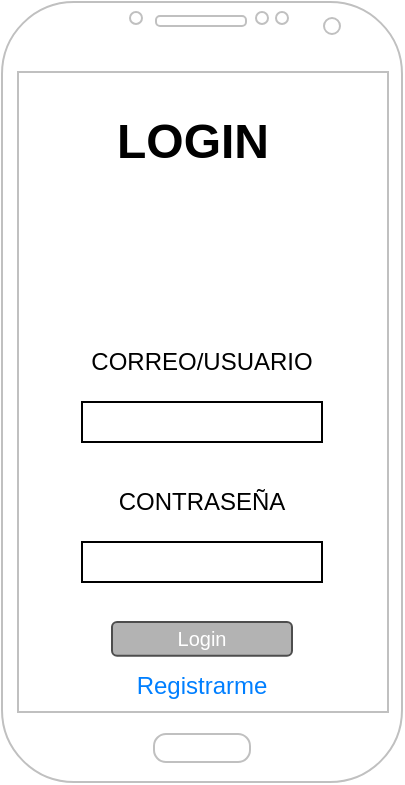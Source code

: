 <mxfile version="15.7.3" type="device" pages="10"><diagram id="3Rx3DH7NQESDHrSGgEL2" name="Login"><mxGraphModel dx="790" dy="581" grid="1" gridSize="10" guides="1" tooltips="1" connect="1" arrows="1" fold="1" page="1" pageScale="1" pageWidth="191" pageHeight="200" math="0" shadow="0"><root><mxCell id="0"/><mxCell id="1" parent="0"/><mxCell id="rJSWfIHQGffG2gBigwg1-1" value="" style="verticalLabelPosition=bottom;verticalAlign=top;html=1;shadow=0;dashed=0;strokeWidth=1;shape=mxgraph.android.phone2;strokeColor=#c0c0c0;" parent="1" vertex="1"><mxGeometry x="-95" y="-100" width="200" height="390" as="geometry"/></mxCell><mxCell id="rJSWfIHQGffG2gBigwg1-2" value="Login" style="rounded=1;html=1;shadow=0;dashed=0;whiteSpace=wrap;fontSize=10;fillColor=#B3B3B3;align=center;strokeColor=#4D4D4D;fontColor=#ffffff;" parent="1" vertex="1"><mxGeometry x="-40" y="210" width="90" height="16.88" as="geometry"/></mxCell><mxCell id="rJSWfIHQGffG2gBigwg1-3" value="" style="rounded=0;whiteSpace=wrap;html=1;" parent="1" vertex="1"><mxGeometry x="-55" y="100" width="120" height="20" as="geometry"/></mxCell><mxCell id="rJSWfIHQGffG2gBigwg1-4" value="" style="rounded=0;whiteSpace=wrap;html=1;" parent="1" vertex="1"><mxGeometry x="-55" y="170" width="120" height="20" as="geometry"/></mxCell><mxCell id="rJSWfIHQGffG2gBigwg1-5" value="CORREO/USUARIO" style="text;html=1;strokeColor=none;fillColor=none;align=center;verticalAlign=middle;whiteSpace=wrap;rounded=0;" parent="1" vertex="1"><mxGeometry x="-25" y="65" width="60" height="30" as="geometry"/></mxCell><mxCell id="rJSWfIHQGffG2gBigwg1-6" value="CONTRASEÑA" style="text;html=1;strokeColor=none;fillColor=none;align=center;verticalAlign=middle;whiteSpace=wrap;rounded=0;" parent="1" vertex="1"><mxGeometry x="-25" y="135" width="60" height="30" as="geometry"/></mxCell><mxCell id="rJSWfIHQGffG2gBigwg1-15" value="LOGIN" style="text;strokeColor=none;fillColor=none;html=1;fontSize=24;fontStyle=1;verticalAlign=middle;align=center;" parent="1" vertex="1"><mxGeometry x="-50" y="-50" width="100" height="40" as="geometry"/></mxCell><mxCell id="rJSWfIHQGffG2gBigwg1-17" value="Registrarme" style="text;html=1;strokeColor=none;fillColor=none;align=center;verticalAlign=middle;whiteSpace=wrap;rounded=0;fontColor=#007FFF;" parent="1" vertex="1"><mxGeometry x="-25" y="226.88" width="60" height="30" as="geometry"/></mxCell></root></mxGraphModel></diagram><diagram id="KRmbzl2x7aRHdGtsa8Kj" name="Registro"><mxGraphModel dx="868" dy="753" grid="1" gridSize="10" guides="1" tooltips="1" connect="1" arrows="1" fold="1" page="1" pageScale="1" pageWidth="191" pageHeight="200" math="0" shadow="0"><root><mxCell id="pqkYpPp0kayzlvvvexzA-0"/><mxCell id="pqkYpPp0kayzlvvvexzA-1" parent="pqkYpPp0kayzlvvvexzA-0"/><mxCell id="pqkYpPp0kayzlvvvexzA-2" value="" style="verticalLabelPosition=bottom;verticalAlign=top;html=1;shadow=0;dashed=0;strokeWidth=1;shape=mxgraph.android.phone2;strokeColor=#c0c0c0;" parent="pqkYpPp0kayzlvvvexzA-1" vertex="1"><mxGeometry x="74" y="-95" width="200" height="390" as="geometry"/></mxCell><mxCell id="pqkYpPp0kayzlvvvexzA-3" value="Registro" style="rounded=1;html=1;shadow=0;dashed=0;whiteSpace=wrap;fontSize=10;fillColor=#B3B3B3;align=center;strokeColor=#4D4D4D;fontColor=#ffffff;" parent="pqkYpPp0kayzlvvvexzA-1" vertex="1"><mxGeometry x="129" y="215" width="90" height="16.88" as="geometry"/></mxCell><mxCell id="pqkYpPp0kayzlvvvexzA-4" value="" style="rounded=0;whiteSpace=wrap;html=1;" parent="pqkYpPp0kayzlvvvexzA-1" vertex="1"><mxGeometry x="114" y="34" width="120" height="20" as="geometry"/></mxCell><mxCell id="pqkYpPp0kayzlvvvexzA-5" value="" style="rounded=0;whiteSpace=wrap;html=1;" parent="pqkYpPp0kayzlvvvexzA-1" vertex="1"><mxGeometry x="114" y="157" width="120" height="20" as="geometry"/></mxCell><mxCell id="pqkYpPp0kayzlvvvexzA-6" value="USUARIO" style="text;html=1;strokeColor=none;fillColor=none;align=center;verticalAlign=middle;whiteSpace=wrap;rounded=0;" parent="pqkYpPp0kayzlvvvexzA-1" vertex="1"><mxGeometry x="144" width="60" height="30" as="geometry"/></mxCell><mxCell id="pqkYpPp0kayzlvvvexzA-7" value="CONTRASEÑA" style="text;html=1;strokeColor=none;fillColor=none;align=center;verticalAlign=middle;whiteSpace=wrap;rounded=0;" parent="pqkYpPp0kayzlvvvexzA-1" vertex="1"><mxGeometry x="144" y="123" width="60" height="30" as="geometry"/></mxCell><mxCell id="pqkYpPp0kayzlvvvexzA-8" value="" style="rounded=0;whiteSpace=wrap;html=1;" parent="pqkYpPp0kayzlvvvexzA-1" vertex="1"><mxGeometry x="114" y="94" width="120" height="20" as="geometry"/></mxCell><mxCell id="pqkYpPp0kayzlvvvexzA-9" value="CORREO" style="text;html=1;strokeColor=none;fillColor=none;align=center;verticalAlign=middle;whiteSpace=wrap;rounded=0;" parent="pqkYpPp0kayzlvvvexzA-1" vertex="1"><mxGeometry x="144" y="60" width="60" height="30" as="geometry"/></mxCell><mxCell id="pqkYpPp0kayzlvvvexzA-10" value="REGISTRO" style="text;strokeColor=none;fillColor=none;html=1;fontSize=24;fontStyle=1;verticalAlign=middle;align=center;" parent="pqkYpPp0kayzlvvvexzA-1" vertex="1"><mxGeometry x="129" y="-45" width="100" height="40" as="geometry"/></mxCell><mxCell id="pqkYpPp0kayzlvvvexzA-11" value="Iniciar Sesion" style="text;html=1;strokeColor=none;fillColor=none;align=center;verticalAlign=middle;whiteSpace=wrap;rounded=0;fontColor=#007FFF;" parent="pqkYpPp0kayzlvvvexzA-1" vertex="1"><mxGeometry x="136" y="231.88" width="76" height="30" as="geometry"/></mxCell></root></mxGraphModel></diagram><diagram id="3CmrWRb_aSL7jTKkmzbf" name="Mockup 3"><mxGraphModel dx="868" dy="553" grid="1" gridSize="10" guides="1" tooltips="1" connect="1" arrows="1" fold="1" page="1" pageScale="1" pageWidth="191" pageHeight="200" math="0" shadow="0"><root><mxCell id="ZxI7Kt91BtM6T2KhnoGf-0"/><mxCell id="ZxI7Kt91BtM6T2KhnoGf-1" parent="ZxI7Kt91BtM6T2KhnoGf-0"/></root></mxGraphModel></diagram><diagram name="Mockup 4" id="mLizinLsYMjyx3MbGm5W"><mxGraphModel dx="868" dy="553" grid="1" gridSize="10" guides="1" tooltips="1" connect="1" arrows="1" fold="1" page="1" pageScale="1" pageWidth="191" pageHeight="200" math="0" shadow="0"><root><mxCell id="Ya7Y3VDTMf40UZ4xe6Tn-0"/><mxCell id="Ya7Y3VDTMf40UZ4xe6Tn-1" parent="Ya7Y3VDTMf40UZ4xe6Tn-0"/></root></mxGraphModel></diagram><diagram id="FMRnGv3TpdT-_Ge19MUD" name="Mockup 5"><mxGraphModel dx="868" dy="553" grid="1" gridSize="10" guides="1" tooltips="1" connect="1" arrows="1" fold="1" page="1" pageScale="1" pageWidth="191" pageHeight="200" math="0" shadow="0"><root><mxCell id="8SdqKbYbAM-Mia4O9kFP-0"/><mxCell id="8SdqKbYbAM-Mia4O9kFP-1" parent="8SdqKbYbAM-Mia4O9kFP-0"/></root></mxGraphModel></diagram><diagram id="07q37dOTosdI0JX1B3hs" name="Mockup 6"><mxGraphModel dx="868" dy="553" grid="1" gridSize="10" guides="1" tooltips="1" connect="1" arrows="1" fold="1" page="1" pageScale="1" pageWidth="191" pageHeight="200" math="0" shadow="0"><root><mxCell id="cixznWmI0lw8Cs_-gO3d-0"/><mxCell id="cixznWmI0lw8Cs_-gO3d-1" parent="cixznWmI0lw8Cs_-gO3d-0"/></root></mxGraphModel></diagram><diagram id="_hV_wy8Ngrmn2nKixbnB" name="Mockup 7"><mxGraphModel dx="868" dy="553" grid="1" gridSize="10" guides="1" tooltips="1" connect="1" arrows="1" fold="1" page="1" pageScale="1" pageWidth="191" pageHeight="200" math="0" shadow="0"><root><mxCell id="7a9IbbxwUtB1eHGKU07c-0"/><mxCell id="7a9IbbxwUtB1eHGKU07c-1" parent="7a9IbbxwUtB1eHGKU07c-0"/></root></mxGraphModel></diagram><diagram id="DWd2k9V-Put6e33vT9Br" name="Mockup 8"><mxGraphModel dx="868" dy="553" grid="1" gridSize="10" guides="1" tooltips="1" connect="1" arrows="1" fold="1" page="1" pageScale="1" pageWidth="191" pageHeight="200" math="0" shadow="0"><root><mxCell id="hX74R6Cg_fFf7LYBBrCo-0"/><mxCell id="hX74R6Cg_fFf7LYBBrCo-1" parent="hX74R6Cg_fFf7LYBBrCo-0"/></root></mxGraphModel></diagram><diagram id="7UyXBYbhqTaivotpGzWD" name="Mockup 9"><mxGraphModel dx="868" dy="553" grid="1" gridSize="10" guides="1" tooltips="1" connect="1" arrows="1" fold="1" page="1" pageScale="1" pageWidth="191" pageHeight="200" math="0" shadow="0"><root><mxCell id="RD8tEGCdcdvxoyx0H_gE-0"/><mxCell id="RD8tEGCdcdvxoyx0H_gE-1" parent="RD8tEGCdcdvxoyx0H_gE-0"/></root></mxGraphModel></diagram><diagram id="-zh21UKZzjilMKOXBwOV" name="Mockup 10"><mxGraphModel dx="868" dy="553" grid="1" gridSize="10" guides="1" tooltips="1" connect="1" arrows="1" fold="1" page="1" pageScale="1" pageWidth="191" pageHeight="200" math="0" shadow="0"><root><mxCell id="WAApfzF8RYYHMCBPUiWg-0"/><mxCell id="WAApfzF8RYYHMCBPUiWg-1" parent="WAApfzF8RYYHMCBPUiWg-0"/></root></mxGraphModel></diagram></mxfile>